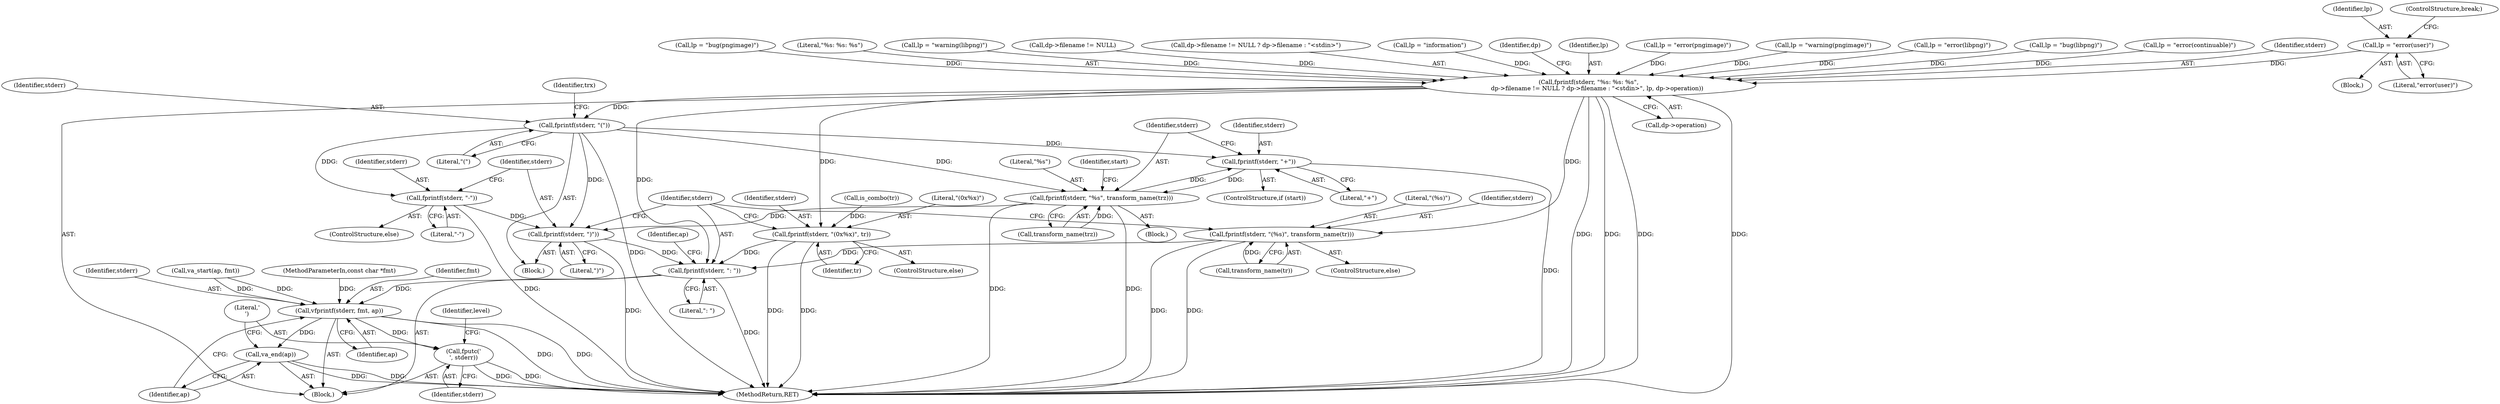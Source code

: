 digraph "0_Android_9d4853418ab2f754c2b63e091c29c5529b8b86ca_22@pointer" {
"1000168" [label="(Call,lp = \"error(user)\")"];
"1000182" [label="(Call,fprintf(stderr, \"%s: %s: %s\",\n         dp->filename != NULL ? dp->filename : \"<stdin>\", lp, dp->operation))"];
"1000227" [label="(Call,fprintf(stderr, \"(\"))"];
"1000249" [label="(Call,fprintf(stderr, \"+\"))"];
"1000252" [label="(Call,fprintf(stderr, \"%s\", transform_name(trz)))"];
"1000267" [label="(Call,fprintf(stderr, \")\"))"];
"1000281" [label="(Call,fprintf(stderr, \": \"))"];
"1000287" [label="(Call,vfprintf(stderr, fmt, ap))"];
"1000291" [label="(Call,va_end(ap))"];
"1000293" [label="(Call,fputc('\n', stderr))"];
"1000264" [label="(Call,fprintf(stderr, \"-\"))"];
"1000271" [label="(Call,fprintf(stderr, \"(0x%x)\", tr))"];
"1000276" [label="(Call,fprintf(stderr, \"(%s)\", transform_name(tr)))"];
"1000281" [label="(Call,fprintf(stderr, \": \"))"];
"1000258" [label="(Identifier,start)"];
"1000222" [label="(Block,)"];
"1000292" [label="(Identifier,ap)"];
"1000282" [label="(Identifier,stderr)"];
"1000273" [label="(Literal,\"(0x%x)\")"];
"1000170" [label="(Literal,\"error(user)\")"];
"1000254" [label="(Literal,\"%s\")"];
"1000239" [label="(Block,)"];
"1000269" [label="(Literal,\")\")"];
"1000107" [label="(MethodParameterIn,const char *fmt)"];
"1000263" [label="(ControlStructure,else)"];
"1000158" [label="(Call,lp = \"bug(libpng)\")"];
"1000252" [label="(Call,fprintf(stderr, \"%s\", transform_name(trz)))"];
"1000255" [label="(Call,transform_name(trz))"];
"1000148" [label="(Call,lp = \"error(continuable)\")"];
"1000183" [label="(Identifier,stderr)"];
"1000266" [label="(Literal,\"-\")"];
"1000126" [label="(Block,)"];
"1000178" [label="(Call,lp = \"bug(pngimage)\")"];
"1000291" [label="(Call,va_end(ap))"];
"1000184" [label="(Literal,\"%s: %s: %s\")"];
"1000138" [label="(Call,lp = \"warning(libpng)\")"];
"1000285" [label="(Identifier,ap)"];
"1000186" [label="(Call,dp->filename != NULL)"];
"1000272" [label="(Identifier,stderr)"];
"1000295" [label="(Identifier,stderr)"];
"1000316" [label="(MethodReturn,RET)"];
"1000289" [label="(Identifier,fmt)"];
"1000169" [label="(Identifier,lp)"];
"1000251" [label="(Literal,\"+\")"];
"1000231" [label="(Identifier,trx)"];
"1000185" [label="(Call,dp->filename != NULL ? dp->filename : \"<stdin>\")"];
"1000229" [label="(Literal,\"(\")"];
"1000228" [label="(Identifier,stderr)"];
"1000196" [label="(Call,dp->operation)"];
"1000249" [label="(Call,fprintf(stderr, \"+\"))"];
"1000133" [label="(Call,lp = \"information\")"];
"1000270" [label="(ControlStructure,else)"];
"1000274" [label="(Identifier,tr)"];
"1000202" [label="(Identifier,dp)"];
"1000299" [label="(Identifier,level)"];
"1000276" [label="(Call,fprintf(stderr, \"(%s)\", transform_name(tr)))"];
"1000227" [label="(Call,fprintf(stderr, \"(\"))"];
"1000283" [label="(Literal,\": \")"];
"1000287" [label="(Call,vfprintf(stderr, fmt, ap))"];
"1000271" [label="(Call,fprintf(stderr, \"(0x%x)\", tr))"];
"1000290" [label="(Identifier,ap)"];
"1000264" [label="(Call,fprintf(stderr, \"-\"))"];
"1000195" [label="(Identifier,lp)"];
"1000294" [label="(Literal,'\n')"];
"1000275" [label="(ControlStructure,else)"];
"1000278" [label="(Literal,\"(%s)\")"];
"1000171" [label="(ControlStructure,break;)"];
"1000267" [label="(Call,fprintf(stderr, \")\"))"];
"1000247" [label="(ControlStructure,if (start))"];
"1000163" [label="(Call,lp = \"error(pngimage)\")"];
"1000143" [label="(Call,lp = \"warning(pngimage)\")"];
"1000182" [label="(Call,fprintf(stderr, \"%s: %s: %s\",\n         dp->filename != NULL ? dp->filename : \"<stdin>\", lp, dp->operation))"];
"1000250" [label="(Identifier,stderr)"];
"1000131" [label="(Block,)"];
"1000253" [label="(Identifier,stderr)"];
"1000288" [label="(Identifier,stderr)"];
"1000279" [label="(Call,transform_name(tr))"];
"1000268" [label="(Identifier,stderr)"];
"1000265" [label="(Identifier,stderr)"];
"1000284" [label="(Call,va_start(ap, fmt))"];
"1000153" [label="(Call,lp = \"error(libpng)\")"];
"1000293" [label="(Call,fputc('\n', stderr))"];
"1000213" [label="(Call,is_combo(tr))"];
"1000168" [label="(Call,lp = \"error(user)\")"];
"1000277" [label="(Identifier,stderr)"];
"1000168" -> "1000131"  [label="AST: "];
"1000168" -> "1000170"  [label="CFG: "];
"1000169" -> "1000168"  [label="AST: "];
"1000170" -> "1000168"  [label="AST: "];
"1000171" -> "1000168"  [label="CFG: "];
"1000168" -> "1000182"  [label="DDG: "];
"1000182" -> "1000126"  [label="AST: "];
"1000182" -> "1000196"  [label="CFG: "];
"1000183" -> "1000182"  [label="AST: "];
"1000184" -> "1000182"  [label="AST: "];
"1000185" -> "1000182"  [label="AST: "];
"1000195" -> "1000182"  [label="AST: "];
"1000196" -> "1000182"  [label="AST: "];
"1000202" -> "1000182"  [label="CFG: "];
"1000182" -> "1000316"  [label="DDG: "];
"1000182" -> "1000316"  [label="DDG: "];
"1000182" -> "1000316"  [label="DDG: "];
"1000182" -> "1000316"  [label="DDG: "];
"1000186" -> "1000182"  [label="DDG: "];
"1000158" -> "1000182"  [label="DDG: "];
"1000163" -> "1000182"  [label="DDG: "];
"1000178" -> "1000182"  [label="DDG: "];
"1000138" -> "1000182"  [label="DDG: "];
"1000148" -> "1000182"  [label="DDG: "];
"1000153" -> "1000182"  [label="DDG: "];
"1000143" -> "1000182"  [label="DDG: "];
"1000133" -> "1000182"  [label="DDG: "];
"1000182" -> "1000227"  [label="DDG: "];
"1000182" -> "1000271"  [label="DDG: "];
"1000182" -> "1000276"  [label="DDG: "];
"1000182" -> "1000281"  [label="DDG: "];
"1000227" -> "1000222"  [label="AST: "];
"1000227" -> "1000229"  [label="CFG: "];
"1000228" -> "1000227"  [label="AST: "];
"1000229" -> "1000227"  [label="AST: "];
"1000231" -> "1000227"  [label="CFG: "];
"1000227" -> "1000316"  [label="DDG: "];
"1000227" -> "1000249"  [label="DDG: "];
"1000227" -> "1000252"  [label="DDG: "];
"1000227" -> "1000264"  [label="DDG: "];
"1000227" -> "1000267"  [label="DDG: "];
"1000249" -> "1000247"  [label="AST: "];
"1000249" -> "1000251"  [label="CFG: "];
"1000250" -> "1000249"  [label="AST: "];
"1000251" -> "1000249"  [label="AST: "];
"1000253" -> "1000249"  [label="CFG: "];
"1000249" -> "1000316"  [label="DDG: "];
"1000252" -> "1000249"  [label="DDG: "];
"1000249" -> "1000252"  [label="DDG: "];
"1000252" -> "1000239"  [label="AST: "];
"1000252" -> "1000255"  [label="CFG: "];
"1000253" -> "1000252"  [label="AST: "];
"1000254" -> "1000252"  [label="AST: "];
"1000255" -> "1000252"  [label="AST: "];
"1000258" -> "1000252"  [label="CFG: "];
"1000252" -> "1000316"  [label="DDG: "];
"1000252" -> "1000316"  [label="DDG: "];
"1000255" -> "1000252"  [label="DDG: "];
"1000252" -> "1000267"  [label="DDG: "];
"1000267" -> "1000222"  [label="AST: "];
"1000267" -> "1000269"  [label="CFG: "];
"1000268" -> "1000267"  [label="AST: "];
"1000269" -> "1000267"  [label="AST: "];
"1000282" -> "1000267"  [label="CFG: "];
"1000267" -> "1000316"  [label="DDG: "];
"1000264" -> "1000267"  [label="DDG: "];
"1000267" -> "1000281"  [label="DDG: "];
"1000281" -> "1000126"  [label="AST: "];
"1000281" -> "1000283"  [label="CFG: "];
"1000282" -> "1000281"  [label="AST: "];
"1000283" -> "1000281"  [label="AST: "];
"1000285" -> "1000281"  [label="CFG: "];
"1000281" -> "1000316"  [label="DDG: "];
"1000276" -> "1000281"  [label="DDG: "];
"1000271" -> "1000281"  [label="DDG: "];
"1000281" -> "1000287"  [label="DDG: "];
"1000287" -> "1000126"  [label="AST: "];
"1000287" -> "1000290"  [label="CFG: "];
"1000288" -> "1000287"  [label="AST: "];
"1000289" -> "1000287"  [label="AST: "];
"1000290" -> "1000287"  [label="AST: "];
"1000292" -> "1000287"  [label="CFG: "];
"1000287" -> "1000316"  [label="DDG: "];
"1000287" -> "1000316"  [label="DDG: "];
"1000284" -> "1000287"  [label="DDG: "];
"1000284" -> "1000287"  [label="DDG: "];
"1000107" -> "1000287"  [label="DDG: "];
"1000287" -> "1000291"  [label="DDG: "];
"1000287" -> "1000293"  [label="DDG: "];
"1000291" -> "1000126"  [label="AST: "];
"1000291" -> "1000292"  [label="CFG: "];
"1000292" -> "1000291"  [label="AST: "];
"1000294" -> "1000291"  [label="CFG: "];
"1000291" -> "1000316"  [label="DDG: "];
"1000291" -> "1000316"  [label="DDG: "];
"1000293" -> "1000126"  [label="AST: "];
"1000293" -> "1000295"  [label="CFG: "];
"1000294" -> "1000293"  [label="AST: "];
"1000295" -> "1000293"  [label="AST: "];
"1000299" -> "1000293"  [label="CFG: "];
"1000293" -> "1000316"  [label="DDG: "];
"1000293" -> "1000316"  [label="DDG: "];
"1000264" -> "1000263"  [label="AST: "];
"1000264" -> "1000266"  [label="CFG: "];
"1000265" -> "1000264"  [label="AST: "];
"1000266" -> "1000264"  [label="AST: "];
"1000268" -> "1000264"  [label="CFG: "];
"1000264" -> "1000316"  [label="DDG: "];
"1000271" -> "1000270"  [label="AST: "];
"1000271" -> "1000274"  [label="CFG: "];
"1000272" -> "1000271"  [label="AST: "];
"1000273" -> "1000271"  [label="AST: "];
"1000274" -> "1000271"  [label="AST: "];
"1000282" -> "1000271"  [label="CFG: "];
"1000271" -> "1000316"  [label="DDG: "];
"1000271" -> "1000316"  [label="DDG: "];
"1000213" -> "1000271"  [label="DDG: "];
"1000276" -> "1000275"  [label="AST: "];
"1000276" -> "1000279"  [label="CFG: "];
"1000277" -> "1000276"  [label="AST: "];
"1000278" -> "1000276"  [label="AST: "];
"1000279" -> "1000276"  [label="AST: "];
"1000282" -> "1000276"  [label="CFG: "];
"1000276" -> "1000316"  [label="DDG: "];
"1000276" -> "1000316"  [label="DDG: "];
"1000279" -> "1000276"  [label="DDG: "];
}
